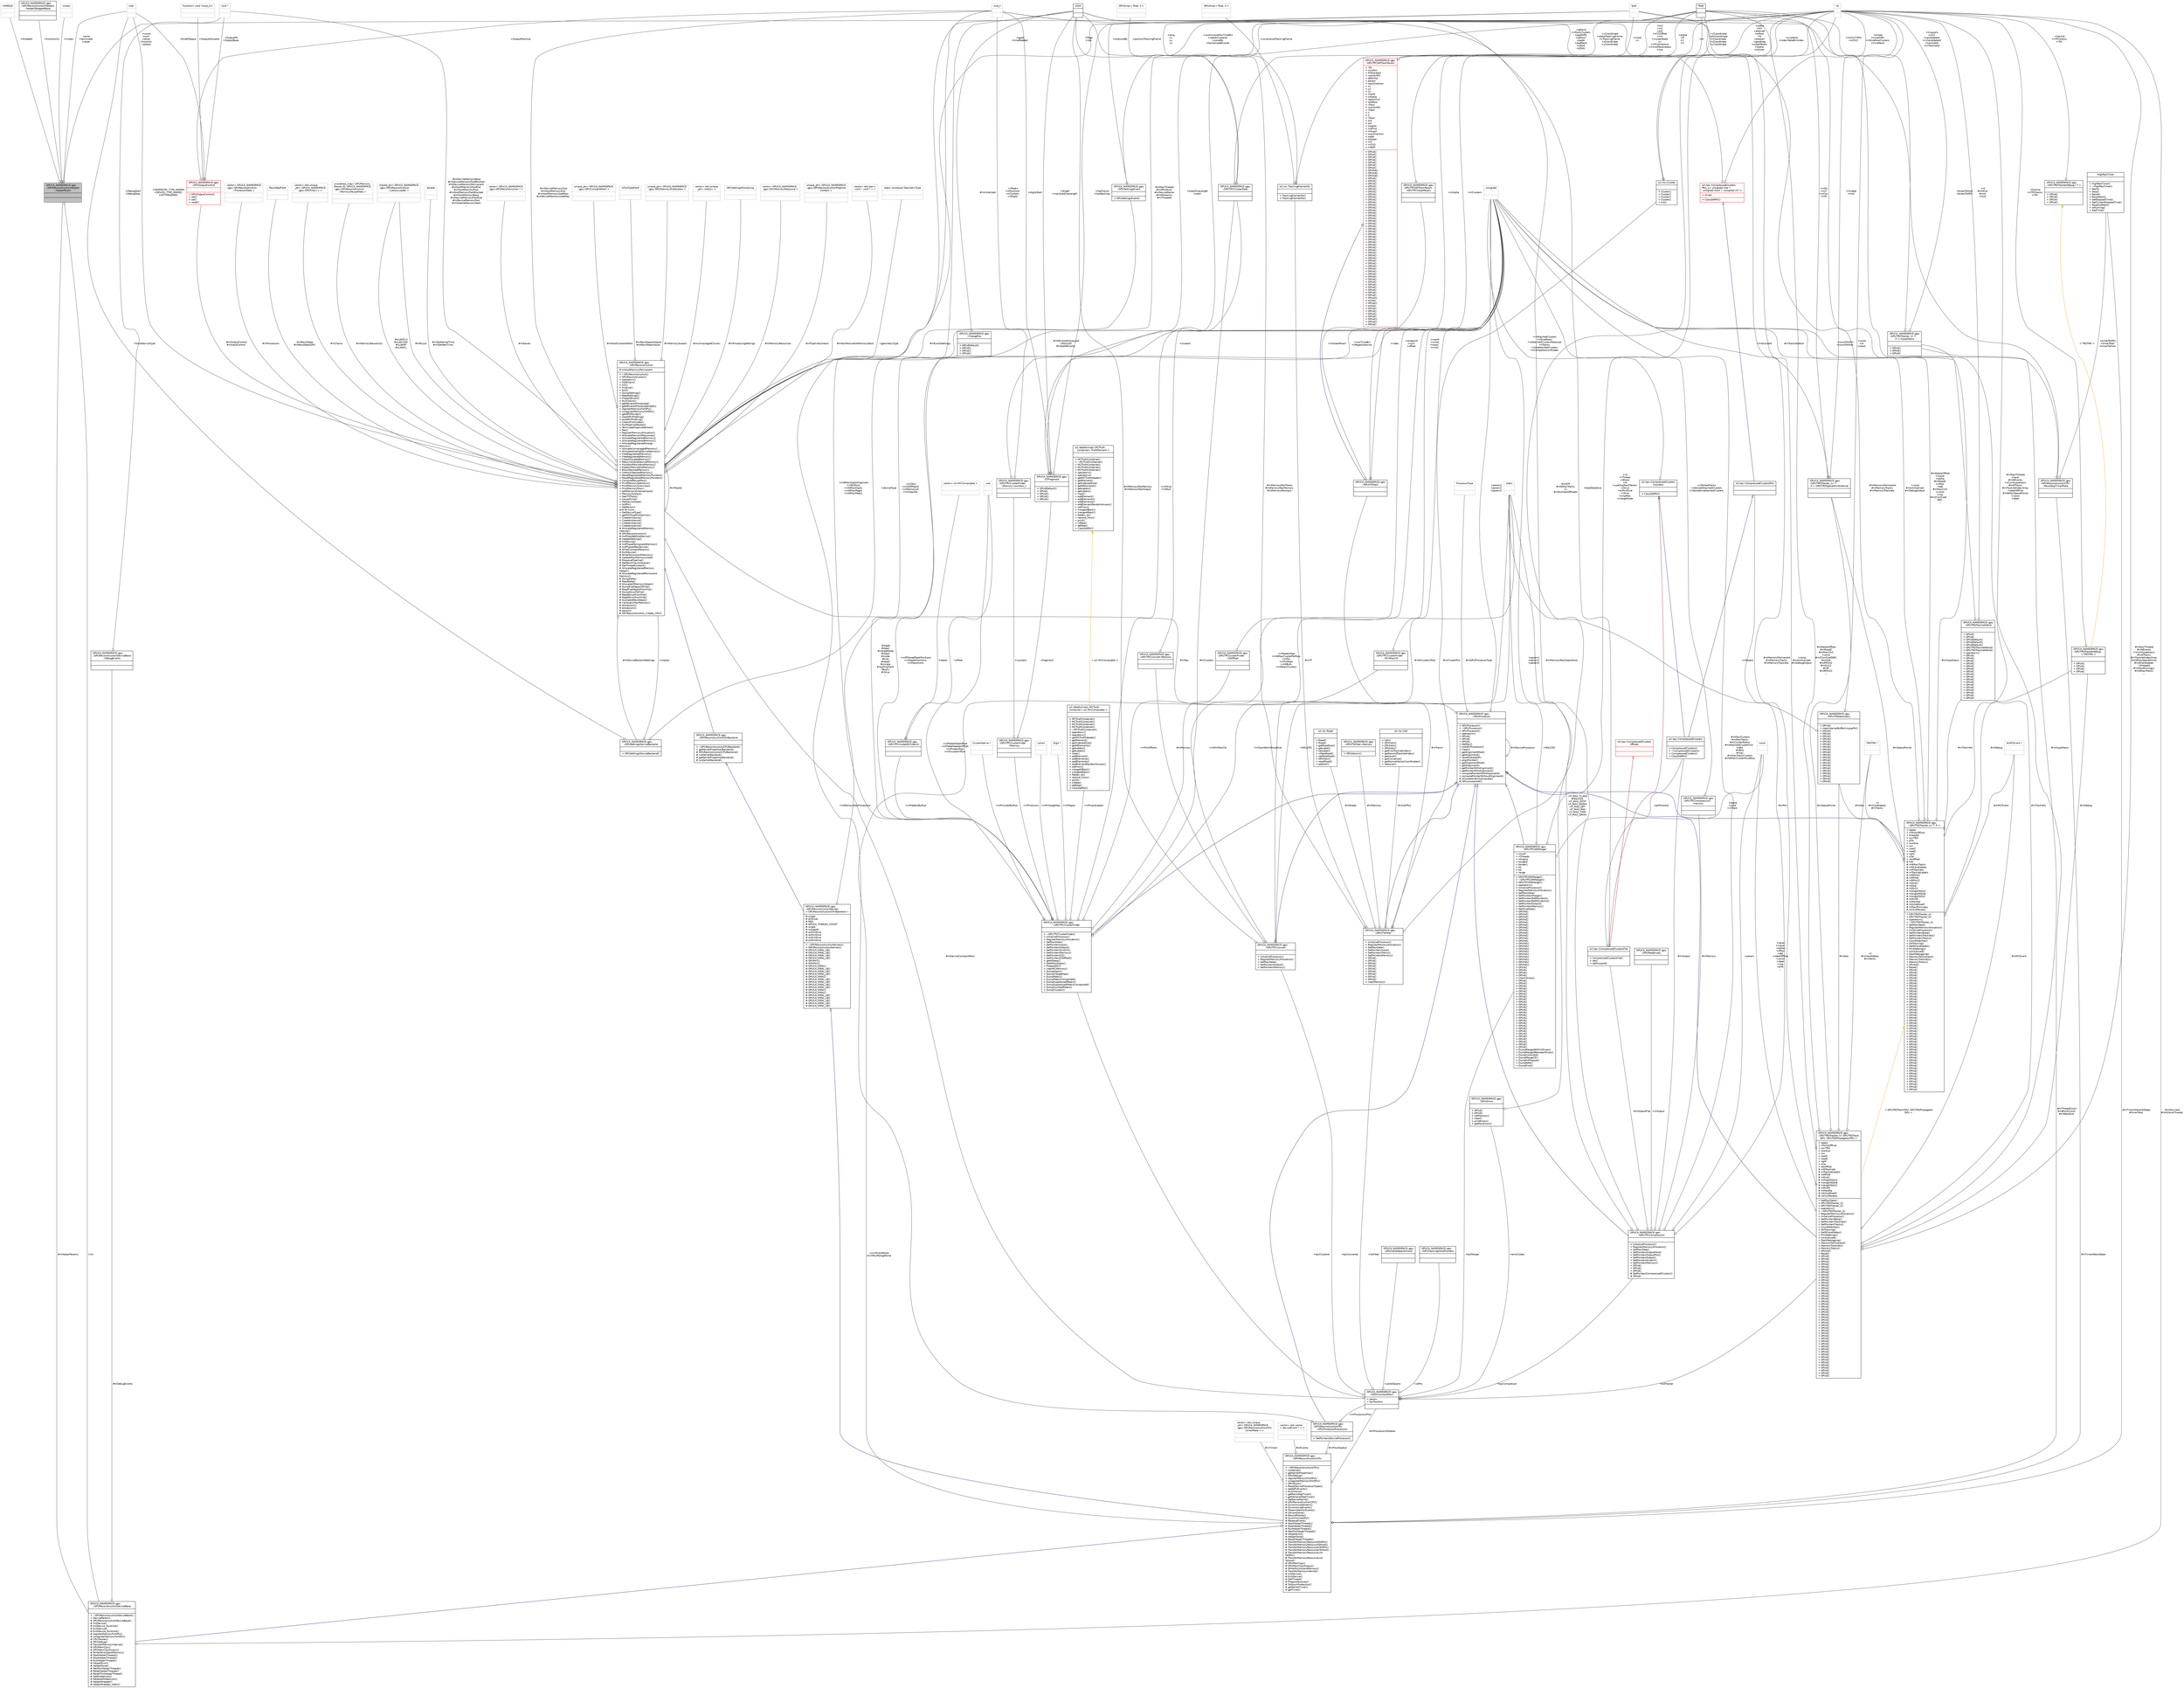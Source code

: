 digraph "GPUCA_NAMESPACE::gpu::GPUReconstructionHelpers::helperParam"
{
 // INTERACTIVE_SVG=YES
  bgcolor="transparent";
  edge [fontname="Helvetica",fontsize="10",labelfontname="Helvetica",labelfontsize="10"];
  node [fontname="Helvetica",fontsize="10",shape=record];
  Node1 [label="{GPUCA_NAMESPACE::gpu\l::GPUReconstructionHelpers\l::helperParam\n||}",height=0.2,width=0.4,color="black", fillcolor="grey75", style="filled", fontcolor="black"];
  Node2 -> Node1 [color="grey25",fontsize="10",style="solid",label=" +cls" ,arrowhead="odiamond",fontname="Helvetica"];
  Node2 [label="{GPUCA_NAMESPACE::gpu\l::GPUReconstructionDeviceBase\n||+ ~GPUReconstructionDeviceBase()\l+ DeviceParam()\l# GPUReconstructionDeviceBase()\l# InitDevice()\l# InitDevice_Runtime()\l# ExitDevice()\l# ExitDevice_Runtime()\l# registerMemoryForGPU()\l# unregisterMemoryForGPU()\l# CPUTracker()\l# GPUDebug()\l# TransferMemoryInternal()\l# GPUMemCpy()\l# GPUMemCpyAlways()\l# WriteToConstantMemory()\l# StartHelperThreads()\l# StopHelperThreads()\l# RunHelperThreads()\l# HelperError()\l# HelperDone()\l# WaitForHelperThreads()\l# ResetHelperThreads()\l# ResetThisHelperThread()\l# GetGlobalLock()\l# ReleaseGlobalLock()\l# helperWrapper()\l# helperWrapper_static()\l}",height=0.2,width=0.4,color="black",URL="$d8/dcf/classGPUCA__NAMESPACE_1_1gpu_1_1GPUReconstructionDeviceBase.html"];
  Node3 -> Node2 [dir="back",color="midnightblue",fontsize="10",style="solid",arrowtail="onormal",fontname="Helvetica"];
  Node3 [label="{GPUCA_NAMESPACE::gpu\l::GPUReconstructionCPU\n||+ ~GPUReconstructionCPU()\l+ runKernel()\l+ getKernelProperties()\l+ GPUDebug()\l+ registerMemoryForGPU()\l+ unregisterMemoryForGPU()\l+ GPUStuck()\l+ ResetDeviceProcessorTypes()\l+ AddGPUEvents()\l+ RunChains()\l+ getRecoStepTimer()\l+ getGeneralStepTimer()\l+ GetKernelName()\l# GPUReconstructionCPU()\l# SynchronizeStream()\l# SynchronizeEvents()\l# StreamWaitForEvents()\l# IsEventDone()\l# RecordMarker()\l# SynchronizeGPU()\l# ReleaseEvent()\l# StartHelperThreads()\l# StopHelperThreads()\l# RunHelperThreads()\l# WaitForHelperThreads()\l# HelperError()\l# HelperDone()\l# ResetHelperThreads()\l# TransferMemoryResourceToGPU()\l# TransferMemoryResourceToHost()\l# TransferMemoryResourcesToGPU()\l# TransferMemoryResourcesToHost()\l# TransferMemoryResourceLink\lToGPU()\l# TransferMemoryResourceLink\lToHost()\l# GPUMemCpy()\l# GPUMemCpyAlways()\l# WriteToConstantMemory()\l# TransferMemoryInternal()\l# InitDevice()\l# ExitDevice()\l# GetThread()\l# PrepareTextures()\l# DoStuckProtection()\l# getKernelTimer()\l# getTimer()\l}",height=0.2,width=0.4,color="black",URL="$db/d88/classGPUCA__NAMESPACE_1_1gpu_1_1GPUReconstructionCPU.html"];
  Node4 -> Node3 [dir="back",color="midnightblue",fontsize="10",style="solid",arrowtail="onormal",fontname="Helvetica"];
  Node4 [label="{GPUCA_NAMESPACE::gpu\l::GPUReconstructionKernels\l\< GPUReconstructionCPUBackend \>\n|# single\l# allSlices\l# REG\l# GPUCA_THREAD_COUNT\l# single\l# mergeAll\l# withinSlice\l# withinSlice\l# withinSlice\l# withinSlice\l|+ ~GPUReconstructionKernels()\l+ GPUReconstructionKernels()\l# GPUCA_KRNL_LB()\l# GPUCA_KRNL_LB()\l# GPUCA_KRNL_LB()\l# GPUCA_KRNL_LB()\l# GPUPtr1()\l# GPUPtr2()\l# GPUCA_KRNL()\l# GPUCA_KRNL_LB()\l# GPUCA_KRNL_LB()\l# GPUCA_KRNL_LB()\l# GPUCA_KRNL()\l# GPUCA_KRNL_LB()\l# GPUCA_KRNL_LB()\l# GPUCA_KRNL_LB()\l# GPUCA_KRNL_LB()\l# GPUCA_KRNL()\l# GPUCA_KRNL()\l# GPUCA_KRNL_LB()\l# GPUCA_KRNL_LB()\l# GPUCA_KRNL_LB()\l# GPUCA_KRNL_LB()\l# GPUCA_KRNL_LB()\l}",height=0.2,width=0.4,color="black",URL="$d2/dc7/classGPUCA__NAMESPACE_1_1gpu_1_1GPUReconstructionKernels_3_01GPUReconstructionCPUBackend_01_4.html"];
  Node5 -> Node4 [dir="back",color="midnightblue",fontsize="10",style="solid",arrowtail="onormal",fontname="Helvetica"];
  Node5 [label="{GPUCA_NAMESPACE::gpu\l::GPUReconstructionCPUBackend\n||+ ~GPUReconstructionCPUBackend()\l+ getKernelPropertiesBackend()\l# GPUReconstructionCPUBackend()\l# runKernelBackend()\l# getKernelPropertiesBackend()\l# runKernelBackend()\l}",height=0.2,width=0.4,color="black",URL="$d2/d24/classGPUCA__NAMESPACE_1_1gpu_1_1GPUReconstructionCPUBackend.html"];
  Node6 -> Node5 [dir="back",color="midnightblue",fontsize="10",style="solid",arrowtail="onormal",fontname="Helvetica"];
  Node6 [label="{GPUCA_NAMESPACE::gpu\l::GPUReconstruction\n|# mHostMemoryPermanent\l|+ ~GPUReconstruction()\l+ GPUReconstruction()\l+ operator=()\l+ AddChain()\l+ Init()\l+ Finalize()\l+ Exit()\l+ DumpSettings()\l+ ReadSettings()\l+ PrepareEvent()\l+ RunChains()\l+ getNEventsProcessed()\l+ getNEventsProcessedInStat()\l+ registerMemoryForGPU()\l+ unregisterMemoryForGPU()\l+ getGPUPointer()\l+ startGPUProfiling()\l+ endGPUProfiling()\l+ CheckErrorCodes()\l+ RunPipelineWorker()\l+ TerminatePipelineWorker()\l+ Res()\l+ RegisterMemoryAllocation()\l+ AllocateMemoryResources()\l+ AllocateRegisteredMemory()\l+ AllocateRegisteredMemory()\l+ AllocateRegisteredForeign\lMemory()\l+ AllocateUnmanagedMemory()\l+ AllocateVolatileDeviceMemory()\l+ FreeRegisteredMemory()\l+ FreeRegisteredMemory()\l+ ClearAllocatedMemory()\l+ ReturnVolatileDeviceMemory()\l+ PushNonPersistentMemory()\l+ PopNonPersistentMemory()\l+ BlockStackedMemory()\l+ UnblockStackedMemory()\l+ ResetRegisteredMemoryPointers()\l+ ResetRegisteredMemoryPointers()\l+ ComputeReuseMax()\l+ PrintMemoryStatistics()\l+ PrintMemoryOverview()\l+ PrintMemoryMax()\l+ SetMemoryExternalInput()\l+ MemoryScalers()\l+ GetITSTraits()\l+ slavesExist()\l+ GetDeviceType()\l+ IsGPU()\l+ GetParam()\land 30 more...\l+ GetDeviceType()\l+ getNIOTypeMultiplicity()\l+ CreateInstance()\l+ CreateInstance()\l+ CreateInstance()\l+ CreateInstance()\l# AllocateRegisteredMemory\lInternal()\l# GPUReconstruction()\l# InitPhaseBeforeDevice()\l# UpdateSettings()\l# InitDevice()\l# InitPhasePermanentMemory()\l# InitPhaseAfterDevice()\l# WriteConstantParams()\l# ExitDevice()\l# WriteToConstantMemory()\l# UpdateMaxMemoryUsed()\l# EnqueuePipeline()\l# GetNextChainInQueue()\l# GetThreadContext()\l# AllocateRegisteredMemory\lHelper()\l# AllocateRegisteredPermanent\lMemory()\l# DumpData()\l# ReadData()\l# AllocateIOMemoryHelper()\l# DumpFlatObjectToFile()\l# ReadFlatObjectFromFile()\l# DumpStructToFile()\l# ReadStructFromFile()\l# ReadStructFromFile()\l# AvailableRecoSteps()\l# CanQueryMaxMemory()\l# processors()\l# processors()\l# param()\l# GPUReconstruction_Create_CPU()\l}",height=0.2,width=0.4,color="black",URL="$d6/df4/classGPUCA__NAMESPACE_1_1gpu_1_1GPUReconstruction.html"];
  Node7 -> Node6 [color="grey25",fontsize="10",style="solid",label=" #mUnmanagedChunks" ,arrowhead="odiamond",fontname="Helvetica"];
  Node7 [label="{vector\< std::unique\l_ptr\< char[]\> \>\n||}",height=0.2,width=0.4,color="grey75"];
  Node6 -> Node6 [color="grey25",fontsize="10",style="solid",label=" #mMaster" ,arrowhead="odiamond",fontname="Helvetica"];
  Node8 -> Node6 [color="grey25",fontsize="10",style="solid",label=" #mMemoryResources" ,arrowhead="odiamond",fontname="Helvetica"];
  Node8 [label="{vector\< GPUCA_NAMESPACE\l::gpu::GPUMemoryResource \>\n||}",height=0.2,width=0.4,color="grey75"];
  Node9 -> Node6 [color="grey25",fontsize="10",style="solid",label=" #sLibOCL2\n#sLibCUDA\n#sLibHIP\n#sLibOCL" ,arrowhead="odiamond",fontname="Helvetica"];
  Node9 [label="{shared_ptr\< GPUCA_NAMESPACE\l::gpu::GPUReconstruction\l::LibraryLoader \>\n||}",height=0.2,width=0.4,color="grey75"];
  Node10 -> Node6 [color="grey25",fontsize="10",style="solid",label=" #mStatKernelTime\n#mStatWallTime" ,arrowhead="odiamond",fontname="Helvetica"];
  Node10 [label="{double\n||}",height=0.2,width=0.4,color="grey75"];
  Node11 -> Node6 [color="grey25",fontsize="10",style="solid",label=" #mSlaves" ,arrowhead="odiamond",fontname="Helvetica"];
  Node11 [label="{vector\< GPUCA_NAMESPACE\l::gpu::GPUReconstruction * \>\n||}",height=0.2,width=0.4,color="grey75"];
  Node12 -> Node6 [color="grey25",fontsize="10",style="solid",label=" #mHostConstantMem" ,arrowhead="odiamond",fontname="Helvetica"];
  Node12 [label="{unique_ptr\< GPUCA_NAMESPACE\l::gpu::GPUConstantMem \>\n||}",height=0.2,width=0.4,color="grey75"];
  Node13 -> Node6 [color="grey25",fontsize="10",style="solid",label=" #mRecoStepsOutputs\n#mRecoStepsInputs" ,arrowhead="odiamond",fontname="Helvetica"];
  Node13 [label="{InOutTypeField\n||}",height=0.2,width=0.4,color="grey75"];
  Node14 -> Node6 [color="grey25",fontsize="10",style="solid",label=" #mMemoryScalers" ,arrowhead="odiamond",fontname="Helvetica"];
  Node14 [label="{unique_ptr\< GPUCA_NAMESPACE\l::gpu::GPUMemorySizeScalers \>\n||}",height=0.2,width=0.4,color="grey75"];
  Node15 -> Node6 [color="grey25",fontsize="10",style="solid",label=" #mOutputControl\n#mInputControl" ,arrowhead="odiamond",fontname="Helvetica"];
  Node15 [label="{GPUCA_NAMESPACE::gpu\l::GPUOutputControl\n||+ GPUOutputControl()\l+ set()\l+ set()\l+ reset()\l}",height=0.2,width=0.4,color="red",URL="$d4/d7c/structGPUCA__NAMESPACE_1_1gpu_1_1GPUOutputControl.html"];
  Node16 -> Node15 [color="grey25",fontsize="10",style="solid",label=" +OutputAllocator" ,arrowhead="odiamond",fontname="Helvetica"];
  Node16 [label="{function\< void *(size_t)\>\n||}",height=0.2,width=0.4,color="grey75"];
  Node17 -> Node15 [color="grey25",fontsize="10",style="solid",label=" +EndOfSpace" ,arrowhead="odiamond",fontname="Helvetica"];
  Node17 [label="{char\n||}",height=0.2,width=0.4,color="grey75"];
  Node18 -> Node15 [color="grey25",fontsize="10",style="solid",label=" +OutputMaxSize" ,arrowhead="odiamond",fontname="Helvetica"];
  Node18 [label="{size_t\n||}",height=0.2,width=0.4,color="grey75"];
  Node20 -> Node15 [color="grey25",fontsize="10",style="solid",label=" +OutputPtr\n+OutputBase" ,arrowhead="odiamond",fontname="Helvetica"];
  Node20 [label="{void *\n||}",height=0.2,width=0.4,color="grey75"];
  Node17 -> Node6 [color="grey25",fontsize="10",style="solid",label=" +GEOMETRY_TYPE_NAMES\n+DEVICE_TYPE_NAMES\n+IOTYPENAMES" ,arrowhead="odiamond",fontname="Helvetica"];
  Node9 -> Node6 [color="grey25",fontsize="10",style="solid",label=" #mMyLib" ,arrowhead="odiamond",fontname="Helvetica"];
  Node21 -> Node6 [color="grey25",fontsize="10",style="solid",label=" #mEventSettings" ,arrowhead="odiamond",fontname="Helvetica"];
  Node21 [label="{GPUCA_NAMESPACE::gpu\l::GPUSettingsEvent\n||+ GPUSettingsEvent()\l}",height=0.2,width=0.4,color="black",URL="$d0/d50/structGPUCA__NAMESPACE_1_1gpu_1_1GPUSettingsEvent.html"];
  Node22 -> Node21 [color="grey25",fontsize="10",style="solid",label=" +solenoidBz" ,arrowhead="odiamond",fontname="Helvetica"];
  Node22 [label="{float\n||}",height=0.2,width=0.4,color="black",URL="$d4/dc3/classfloat.html"];
  Node23 -> Node21 [color="grey25",fontsize="10",style="solid",label=" +continuousMaxTimeBin\n+needsClusterer\n+constBz\n+homemadeEvents" ,arrowhead="odiamond",fontname="Helvetica"];
  Node23 [label="{int\n||}",height=0.2,width=0.4,color="grey75"];
  Node18 -> Node6 [color="grey25",fontsize="10",style="solid",label=" #mDeviceMemorySize\n#mHostMemorySize\n#mHostMemoryUsedMax\n#mDeviceMemoryUsedMax" ,arrowhead="odiamond",fontname="Helvetica"];
  Node24 -> Node6 [color="grey25",fontsize="10",style="solid",label=" #mProcessingSettings" ,arrowhead="odiamond",fontname="Helvetica"];
  Node24 [label="{GPUSettingsProcessing\n||}",height=0.2,width=0.4,color="grey75"];
  Node25 -> Node6 [color="grey25",fontsize="10",style="solid",label=" #mDeviceConstantMem" ,arrowhead="odiamond",fontname="Helvetica"];
  Node25 [label="{GPUCA_NAMESPACE::gpu\l::GPUConstantMem\n|+ param\l+ tpcTrackers\l|}",height=0.2,width=0.4,color="black",URL="$dc/d57/structGPUCA__NAMESPACE_1_1gpu_1_1GPUConstantMem.html"];
  Node26 -> Node25 [color="grey25",fontsize="10",style="solid",label=" +tpcClusterer" ,arrowhead="odiamond",fontname="Helvetica"];
  Node26 [label="{GPUCA_NAMESPACE::gpu\l::GPUTPCClusterFinder\n||+ ~GPUTPCClusterFinder()\l+ InitializeProcessor()\l+ RegisterMemoryAllocation()\l+ SetMaxData()\l+ SetPointersInput()\l+ SetPointersOutput()\l+ SetPointersScratch()\l+ SetPointersMemory()\l+ SetPointersZS()\l+ SetPointersZSOffset()\l+ getNSteps()\l+ SetNMaxDigits()\l+ PrepareMC()\l+ clearMCMemory()\l+ DumpDigits()\l+ DumpChargeMap()\l+ DumpPeaks()\l+ DumpPeaksCompacted()\l+ DumpSuppressedPeaks()\l+ DumpSuppressedPeaksCompacted()\l+ DumpCountedPeaks()\l+ DumpClusters()\l}",height=0.2,width=0.4,color="black",URL="$da/dac/classGPUCA__NAMESPACE_1_1gpu_1_1GPUTPCClusterFinder.html"];
  Node27 -> Node26 [dir="back",color="midnightblue",fontsize="10",style="solid",arrowtail="onormal",fontname="Helvetica"];
  Node27 [label="{GPUCA_NAMESPACE::gpu\l::GPUProcessor\n||+ GPUProcessor()\l+ ~GPUProcessor()\l+ GPUProcessor()\l+ operator=()\l+ GPUd()\l+ GPUd()\l+ GPUd()\l+ GetRec()\l+ InitGPUProcessor()\l+ Clear()\l+ getAlignmentMod()\l+ getAlignment()\l+ nextMultipleOf()\l+ alignPointer()\l+ getAlignmentMod()\l+ getAlignment()\l+ getPointerWithAlignment()\l+ getPointerWithAlignment()\l+ computePointerWithAlignment()\l+ computePointerWithoutAlignment()\l# AllocateAndInitializeLate()\l# GPUconstantref()\l}",height=0.2,width=0.4,color="black",URL="$d0/dd7/classGPUCA__NAMESPACE_1_1gpu_1_1GPUProcessor.html"];
  Node6 -> Node27 [color="grey25",fontsize="10",style="solid",label=" #mRec" ,arrowhead="odiamond",fontname="Helvetica"];
  Node27 -> Node27 [color="grey25",fontsize="10",style="solid",label=" #mDeviceProcessor" ,arrowhead="odiamond",fontname="Helvetica"];
  Node28 -> Node27 [color="grey25",fontsize="10",style="solid",label=" #mGPUProcessorType" ,arrowhead="odiamond",fontname="Helvetica"];
  Node28 [label="{ProcessorType\n||}",height=0.2,width=0.4,color="grey75"];
  Node29 -> Node27 [color="grey25",fontsize="10",style="solid",label=" +param1\n+param2\n+param3" ,arrowhead="odiamond",fontname="Helvetica"];
  Node29 [label="{unsigned\n||}",height=0.2,width=0.4,color="grey75"];
  Node30 -> Node26 [color="grey25",fontsize="10",style="solid",label=" +mMinMaxCN" ,arrowhead="odiamond",fontname="Helvetica"];
  Node30 [label="{GPUCA_NAMESPACE::gpu\l::GPUTPCClusterFinder\l::MinMaxCN\n||}",height=0.2,width=0.4,color="black",URL="$dc/dc6/structGPUCA__NAMESPACE_1_1gpu_1_1GPUTPCClusterFinder_1_1MinMaxCN.html"];
  Node29 -> Node30 [color="grey25",fontsize="10",style="solid",label=" +maxN\n+minN\n+maxC\n+minC" ,arrowhead="odiamond",fontname="Helvetica"];
  Node31 -> Node26 [color="grey25",fontsize="10",style="solid",label=" +mPmemory" ,arrowhead="odiamond",fontname="Helvetica"];
  Node31 [label="{GPUCA_NAMESPACE::gpu\l::GPUTPCClusterFinder\l::Memory\n||}",height=0.2,width=0.4,color="black",URL="$d6/d9c/structGPUCA__NAMESPACE_1_1gpu_1_1GPUTPCClusterFinder_1_1Memory.html"];
  Node32 -> Node31 [color="grey25",fontsize="10",style="solid",label=" +counters" ,arrowhead="odiamond",fontname="Helvetica"];
  Node32 [label="{GPUCA_NAMESPACE::gpu\l::GPUTPCClusterFinder\l::Memory::counters_t\n||}",height=0.2,width=0.4,color="black",URL="$d6/d42/structGPUCA__NAMESPACE_1_1gpu_1_1GPUTPCClusterFinder_1_1Memory_1_1counters__t.html"];
  Node18 -> Node32 [color="grey25",fontsize="10",style="solid",label=" +nPeaks\n+nPositions\n+nClusters\n+nDigits" ,arrowhead="odiamond",fontname="Helvetica"];
  Node29 -> Node32 [color="grey25",fontsize="10",style="solid",label=" +maxTimeBin\n+nPagesSubslice" ,arrowhead="odiamond",fontname="Helvetica"];
  Node33 -> Node31 [color="grey25",fontsize="10",style="solid",label=" +fragment" ,arrowhead="odiamond",fontname="Helvetica"];
  Node33 [label="{GPUCA_NAMESPACE::gpu\l::CfFragment\n||+ GPUdDefault()\l+ GPUd()\l+ GPUdi()\l+ GPUdi()\l+ GPUdi()\l}",height=0.2,width=0.4,color="black",URL="$db/d3d/structGPUCA__NAMESPACE_1_1gpu_1_1CfFragment.html"];
  Node34 -> Node33 [color="grey25",fontsize="10",style="solid",label=" +length\n+maxSubSliceLength" ,arrowhead="odiamond",fontname="Helvetica"];
  Node34 [label="{short\n||}",height=0.2,width=0.4,color="black",URL="$dc/d10/classshort.html"];
  Node18 -> Node33 [color="grey25",fontsize="10",style="solid",label=" +digitsStart" ,arrowhead="odiamond",fontname="Helvetica"];
  Node23 -> Node33 [color="grey25",fontsize="10",style="solid",label=" +totalSliceLength\n+start" ,arrowhead="odiamond",fontname="Helvetica"];
  Node35 -> Node33 [color="grey25",fontsize="10",style="solid",label=" +hasFuture\n+hasBacklog" ,arrowhead="odiamond",fontname="Helvetica"];
  Node35 [label="{bool\n||}",height=0.2,width=0.4,color="grey75"];
  Node29 -> Node33 [color="grey25",fontsize="10",style="solid",label=" +index" ,arrowhead="odiamond",fontname="Helvetica"];
  Node36 -> Node26 [color="grey25",fontsize="10",style="solid",label=" +mPfilteredPeakPositions\n+mPpeakPositions\n+mPpositions" ,arrowhead="odiamond",fontname="Helvetica"];
  Node36 [label="{GPUCA_NAMESPACE::gpu\l::ChargePos\n||+ GPUdDefault()\l+ GPUdi()\l+ GPUdi()\l+ GPUdi()\l}",height=0.2,width=0.4,color="black",URL="$dd/d68/structGPUCA__NAMESPACE_1_1gpu_1_1ChargePos.html"];
  Node34 -> Node36 [color="grey25",fontsize="10",style="solid",label=" +gpad\n+timePadded" ,arrowhead="odiamond",fontname="Helvetica"];
  Node34 -> Node26 [color="grey25",fontsize="10",style="solid",label=" +mZSId\n+mZSOffsetId\n+mMemoryId\n+mOutputId" ,arrowhead="odiamond",fontname="Helvetica"];
  Node37 -> Node26 [color="grey25",fontsize="10",style="solid",label=" +mPinputLabels" ,arrowhead="odiamond",fontname="Helvetica"];
  Node37 [label="{o2::dataformats::MCTruth\lContainer\< o2::MCCompLabel \>\n||+ MCTruthContainer()\l+ MCTruthContainer()\l+ MCTruthContainer()\l+ MCTruthContainer()\l+ ~MCTruthContainer()\l+ operator=()\l+ operator=()\l+ getMCTruthHeader()\l+ getElement()\l+ getIndexedSize()\l+ getNElements()\l+ getLabels()\l+ getLabels()\l+ clear()\l+ addElement()\l+ addElements()\l+ addElements()\l+ addElementRandomAccess()\l+ setFrom()\l+ mergeAtBack()\l+ mergeAtBack()\l+ flatten_to()\l+ restore_from()\l+ print()\l+ inflate()\l+ deflate()\l+ ClassDefNV()\l}",height=0.2,width=0.4,color="black",URL="$dc/daa/classo2_1_1dataformats_1_1MCTruthContainer.html"];
  Node38 -> Node37 [dir="back",color="orange",fontsize="10",style="solid",label=" \< o2::MCCompLabel \>" ,fontname="Helvetica"];
  Node38 [label="{o2::dataformats::MCTruth\lContainer\< TruthElement \>\n||+ MCTruthContainer()\l+ ~MCTruthContainer()\l+ MCTruthContainer()\l+ MCTruthContainer()\l+ MCTruthContainer()\l+ operator=()\l+ operator=()\l+ getMCTruthHeader()\l+ getElement()\l+ getIndexedSize()\l+ getNElements()\l+ getLabels()\l+ getLabels()\l+ clear()\l+ addElement()\l+ addElements()\l+ addElements()\l+ addElementRandomAccess()\l+ setFrom()\l+ mergeAtBack()\l+ mergeAtBack()\l+ flatten_to()\l+ restore_from()\l+ print()\l+ inflate()\l+ deflate()\l+ ClassDefNV()\l}",height=0.2,width=0.4,color="black",URL="$dc/daa/classo2_1_1dataformats_1_1MCTruthContainer.html",tooltip="A container to hold and manage MC truth information/labels. "];
  Node18 -> Node26 [color="grey25",fontsize="10",style="solid",label=" +mNMaxDigitsFragment\n+mBufSize\n+mNMaxDigits\n+mNMaxPages\n+mNMaxPeaks" ,arrowhead="odiamond",fontname="Helvetica"];
  Node39 -> Node26 [color="grey25",fontsize="10",style="solid",label=" +mPchargeMap" ,arrowhead="odiamond",fontname="Helvetica"];
  Node39 [label="{ushort\n||}",height=0.2,width=0.4,color="grey75"];
  Node40 -> Node26 [color="grey25",fontsize="10",style="solid",label=" +mPdigits" ,arrowhead="odiamond",fontname="Helvetica"];
  Node40 [label="{Digit *\n||}",height=0.2,width=0.4,color="grey75"];
  Node23 -> Node26 [color="grey25",fontsize="10",style="solid",label=" +mISlice\n+mPbuf" ,arrowhead="odiamond",fontname="Helvetica"];
  Node41 -> Node26 [color="grey25",fontsize="10",style="solid",label=" +mPzsOffsets" ,arrowhead="odiamond",fontname="Helvetica"];
  Node41 [label="{GPUCA_NAMESPACE::gpu\l::GPUTPCClusterFinder\l::ZSOffset\n||}",height=0.2,width=0.4,color="black",URL="$da/d0d/structGPUCA__NAMESPACE_1_1gpu_1_1GPUTPCClusterFinder_1_1ZSOffset.html"];
  Node29 -> Node41 [color="grey25",fontsize="10",style="solid",label=" +endpoint\n+num\n+offset" ,arrowhead="odiamond",fontname="Helvetica"];
  Node42 -> Node26 [color="grey25",fontsize="10",style="solid",label=" +mPlabelDataOffset\n+mPlabelHeaderOffset\n+mPindexMap\n+mPclusterInRow" ,arrowhead="odiamond",fontname="Helvetica"];
  Node42 [label="{uint\n||}",height=0.2,width=0.4,color="grey75"];
  Node43 -> Node26 [color="grey25",fontsize="10",style="solid",label=" +mScanWorkGroupSize" ,arrowhead="odiamond",fontname="Helvetica"];
  Node43 [label="{static\n||}",height=0.2,width=0.4,color="grey75"];
  Node44 -> Node26 [color="grey25",fontsize="10",style="solid",label=" +mPclusterByRow" ,arrowhead="odiamond",fontname="Helvetica"];
  Node44 [label="{ClusterNative *\n||}",height=0.2,width=0.4,color="grey75"];
  Node29 -> Node26 [color="grey25",fontsize="10",style="solid",label=" +mPpeakMap\n+mNMaxClusterPerRow\n+mPzs\n+mPisPeak\n+mNBufs\n+mNMaxClusters" ,arrowhead="odiamond",fontname="Helvetica"];
  Node45 -> Node26 [color="grey25",fontsize="10",style="solid",label=" +mPlabelsByRow" ,arrowhead="odiamond",fontname="Helvetica"];
  Node45 [label="{GPUCA_NAMESPACE::gpu\l::GPUTPCClusterMCInterim\n||}",height=0.2,width=0.4,color="black",URL="$d4/d0e/structGPUCA__NAMESPACE_1_1gpu_1_1GPUTPCClusterMCInterim.html"];
  Node46 -> Node45 [color="grey25",fontsize="10",style="solid",label=" +labels" ,arrowhead="odiamond",fontname="Helvetica"];
  Node46 [label="{vector\< o2::MCCompLabel \>\n||}",height=0.2,width=0.4,color="grey75"];
  Node42 -> Node45 [color="grey25",fontsize="10",style="solid",label=" +offset" ,arrowhead="odiamond",fontname="Helvetica"];
  Node47 -> Node25 [color="grey25",fontsize="10",style="solid",label=" +itsFitter" ,arrowhead="odiamond",fontname="Helvetica"];
  Node47 [label="{GPUCA_NAMESPACE::gpu\l::GPUITSFitter\n||+ InitializeProcessor()\l+ RegisterMemoryAllocation()\l+ SetMaxData()\l+ SetPointersInput()\l+ SetPointersTracks()\l+ SetPointersMemory()\l+ GPUd()\l+ GPUd()\l+ GPUd()\l+ GPUd()\l+ GPUd()\l+ GPUd()\l+ GPUd()\l+ GPUd()\l+ GPUd()\l+ clearMemory()\l}",height=0.2,width=0.4,color="black",URL="$d8/df8/classGPUCA__NAMESPACE_1_1gpu_1_1GPUITSFitter.html"];
  Node27 -> Node47 [dir="back",color="midnightblue",fontsize="10",style="solid",arrowtail="onormal",fontname="Helvetica"];
  Node48 -> Node47 [color="grey25",fontsize="10",style="solid",label=" #mClusterPtrs" ,arrowhead="odiamond",fontname="Helvetica"];
  Node48 [label="{o2::its::Cluster\n||+ Cluster()\l+ Cluster()\l+ Cluster()\l+ Cluster()\l+ Init()\l}",height=0.2,width=0.4,color="black",URL="$d6/de3/structo2_1_1its_1_1Cluster.html"];
  Node22 -> Node48 [color="grey25",fontsize="10",style="solid",label=" +xCoordinate\n+phiCoordinate\n+rCoordinate\n+zCoordinate\n+yCoordinate" ,arrowhead="odiamond",fontname="Helvetica"];
  Node23 -> Node48 [color="grey25",fontsize="10",style="solid",label=" +clusterId\n+indexTableBinIndex" ,arrowhead="odiamond",fontname="Helvetica"];
  Node49 -> Node47 [color="grey25",fontsize="10",style="solid",label=" #mRoads" ,arrowhead="odiamond",fontname="Helvetica"];
  Node49 [label="{o2::its::Road\n||+ Road()\l+ Road()\l+ getRoadSize()\l+ getLabel()\l+ setLabel()\l+ isFakeRoad()\l+ setFakeRoad()\l+ GPUhdni()\l+ resetRoad()\l+ addCell()\l}",height=0.2,width=0.4,color="black",URL="$d2/d7f/classo2_1_1its_1_1Road.html"];
  Node50 -> Node47 [color="grey25",fontsize="10",style="solid",label=" #mMemory" ,arrowhead="odiamond",fontname="Helvetica"];
  Node50 [label="{GPUCA_NAMESPACE::gpu\l::GPUITSFitter::Memory\n||+ GPUAtomic()\l}",height=0.2,width=0.4,color="black",URL="$dc/ddc/structGPUCA__NAMESPACE_1_1gpu_1_1GPUITSFitter_1_1Memory.html"];
  Node51 -> Node47 [color="grey25",fontsize="10",style="solid",label=" #mTF" ,arrowhead="odiamond",fontname="Helvetica"];
  Node51 [label="{o2::its::TrackingFrameInfo\n||+ TrackingFrameInfo()\l+ TrackingFrameInfo()\l}",height=0.2,width=0.4,color="black",URL="$d2/d5f/structo2_1_1its_1_1TrackingFrameInfo.html"];
  Node52 -> Node51 [color="grey25",fontsize="10",style="solid",label=" +covarianceTrackingFrame" ,arrowhead="odiamond",fontname="Helvetica"];
  Node52 [label="{GPUArray\< float, 3 \>\n||}",height=0.2,width=0.4,color="grey75"];
  Node53 -> Node51 [color="grey25",fontsize="10",style="solid",label=" +positionTrackingFrame" ,arrowhead="odiamond",fontname="Helvetica"];
  Node53 [label="{GPUArray\< float, 2 \>\n||}",height=0.2,width=0.4,color="grey75"];
  Node22 -> Node51 [color="grey25",fontsize="10",style="solid",label=" +xCoordinate\n+alphaTrackingFrame\n+xTrackingFrame\n+zCoordinate\n+yCoordinate" ,arrowhead="odiamond",fontname="Helvetica"];
  Node34 -> Node47 [color="grey25",fontsize="10",style="solid",label=" #mMemoryResTracks\n#mMemoryResMemory\n#mMemoryResInput" ,arrowhead="odiamond",fontname="Helvetica"];
  Node23 -> Node47 [color="grey25",fontsize="10",style="solid",label=" #mNTF\n#mNMaxTracks\n+v\n#mNumberOfRoads" ,arrowhead="odiamond",fontname="Helvetica"];
  Node54 -> Node47 [color="grey25",fontsize="10",style="solid",label=" #mTracks" ,arrowhead="odiamond",fontname="Helvetica"];
  Node54 [label="{GPUCA_NAMESPACE::gpu\l::GPUITSTrack\n||}",height=0.2,width=0.4,color="black",URL="$dc/d9a/classGPUCA__NAMESPACE_1_1gpu_1_1GPUITSTrack.html"];
  Node55 -> Node54 [dir="back",color="midnightblue",fontsize="10",style="solid",arrowtail="onormal",fontname="Helvetica"];
  Node55 [label="{GPUCA_NAMESPACE::gpu\l::GPUTPCGMTrackParam\n|+ iTrk\l+ clusters\l+ NTolerated\l+ maxSinPhi\l+ dEdxOut\l+ param\l+ wayDirection\l+ xx\l+ yy\l+ zz\l+ maxN\l+ clAlpha\l+ rejectChi2\l+ lastRow\l+ iTrack\l+ maxSinPhi\l+ iTrack\l+ Y\l+ Z\l+ iTrack\l+ toX\l+ toX\l+ loopIdx\l+ ihitFirst\l+ ihitLast\l+ wayDirection\l+ state\l+ tzOuter\l+ mP\l+ mChi2\l+ mNDF\l|+ GPUd()\l+ GPUd()\l+ GPUd()\l+ GPUd()\l+ GPUd()\l+ GPUd()\l+ GPUd()\l+ GPUhd()\l+ GPUhd()\l+ GPUhd()\l+ GPUd()\l+ GPUd()\l+ GPUd()\l+ GPUd()\l+ GPUd()\l+ GPUd()\l+ GPUd()\l+ GPUd()\l+ GPUd()\l+ GPUd()\l+ GPUd()\l+ GPUd()\l+ GPUd()\l+ GPUd()\l+ GPUd()\l+ GPUd()\l+ GPUd()\l+ GPUd()\l+ GPUd()\l+ GPUd()\l+ GPUd()\l+ GPUd()\l+ GPUd()\l+ GPUd()\l+ GPUd()\l+ GPUd()\l+ GPUd()\l+ GPUd()\l+ GPUd()\l+ GPUd()\l+ GPUd()\l+ GPUd()\l+ GPUd()\l+ GPUd()\l+ GPUd()\l+ GPUd()\l+ GPUd()\l+ GPUd()\l+ GPUd()\l+ GPUd()\l+ GPUd()\l+ GPUd()\l+ GPUd()\l+ GPUd()\l+ GPUd()\l+ GPUdi()\l+ while()\l+ GPUdi()\l+ while()\l+ GPUd()\l+ GPUd()\l+ GPUd()\l+ GPUd()\l+ GPUdi()\l+ GPUdi()\l+ GPUd()\l}",height=0.2,width=0.4,color="red",URL="$df/df6/classGPUCA__NAMESPACE_1_1gpu_1_1GPUTPCGMTrackParam.html"];
  Node22 -> Node55 [color="grey25",fontsize="10",style="solid",label=" +toY\n+mC\n+toZ\n+mTZOffset\n+mX\n+clusterState\n+v\n+inFlyDirection\n+mirrorParameters\n+row\n..." ,arrowhead="odiamond",fontname="Helvetica"];
  Node23 -> Node55 [color="grey25",fontsize="10",style="solid",label=" +alpha\n+toY\n+attempt\n+toRow\n+N\n+phase2\n+goodLeg\n+outerParam\n+Alpha\n+tzInner\n..." ,arrowhead="odiamond",fontname="Helvetica"];
  Node35 -> Node55 [color="grey25",fontsize="10",style="solid",label=" +mask\n+v" ,arrowhead="odiamond",fontname="Helvetica"];
  Node22 -> Node54 [color="grey25",fontsize="10",style="solid",label=" +mAlpha" ,arrowhead="odiamond",fontname="Helvetica"];
  Node23 -> Node54 [color="grey25",fontsize="10",style="solid",label=" +mClusters" ,arrowhead="odiamond",fontname="Helvetica"];
  Node58 -> Node54 [color="grey25",fontsize="10",style="solid",label=" +mOuterParam" ,arrowhead="odiamond",fontname="Helvetica"];
  Node58 [label="{GPUCA_NAMESPACE::gpu\l::GPUTPCGMTrackParam\l::GPUTPCOuterParam\n||}",height=0.2,width=0.4,color="black",URL="$d3/d23/structGPUCA__NAMESPACE_1_1gpu_1_1GPUTPCGMTrackParam_1_1GPUTPCOuterParam.html"];
  Node22 -> Node58 [color="grey25",fontsize="10",style="solid",label=" +alpha\n+P\n+C\n+X" ,arrowhead="odiamond",fontname="Helvetica"];
  Node59 -> Node47 [color="grey25",fontsize="10",style="solid",label=" #mCellPtrs" ,arrowhead="odiamond",fontname="Helvetica"];
  Node59 [label="{o2::its::Cell\n||+ Cell()\l+ GPUhdni()\l+ GPUhdni()\l+ GPUhdni()\l+ getFirstTrackletIndex()\l+ getSecondTrackletIndex()\l+ getLevel()\l+ getCurvature()\l+ getNormalVectorCoordinates()\l+ setLevel()\l}",height=0.2,width=0.4,color="black",URL="$dd/d89/classo2_1_1its_1_1Cell.html"];
  Node60 -> Node25 [color="grey25",fontsize="10",style="solid",label=" +ioPtrs" ,arrowhead="odiamond",fontname="Helvetica"];
  Node60 [label="{GPUCA_NAMESPACE::gpu\l::GPUTrackingInOutPointers\n||}",height=0.2,width=0.4,color="black",URL="$d2/d7f/structGPUCA__NAMESPACE_1_1gpu_1_1GPUTrackingInOutPointers.html"];
  Node61 -> Node25 [color="grey25",fontsize="10",style="solid",label=" +tpcConverter" ,arrowhead="odiamond",fontname="Helvetica"];
  Node61 [label="{GPUCA_NAMESPACE::gpu\l::GPUTPCConvert\n||+ InitializeProcessor()\l+ RegisterMemoryAllocation()\l+ SetMaxData()\l+ SetPointersOutput()\l+ SetPointersMemory()\l}",height=0.2,width=0.4,color="black",URL="$d3/d6f/classGPUCA__NAMESPACE_1_1gpu_1_1GPUTPCConvert.html"];
  Node27 -> Node61 [dir="back",color="midnightblue",fontsize="10",style="solid",arrowtail="onormal",fontname="Helvetica"];
  Node34 -> Node61 [color="grey25",fontsize="10",style="solid",label=" #mMemoryResMemory\n#mMemoryResOutput" ,arrowhead="odiamond",fontname="Helvetica"];
  Node62 -> Node61 [color="grey25",fontsize="10",style="solid",label=" #mClusters" ,arrowhead="odiamond",fontname="Helvetica"];
  Node62 [label="{GPUCA_NAMESPACE::gpu\l::GPUTPCClusterData\n||}",height=0.2,width=0.4,color="black",URL="$de/d16/structGPUCA__NAMESPACE_1_1gpu_1_1GPUTPCClusterData.html"];
  Node22 -> Node62 [color="grey25",fontsize="10",style="solid",label=" +amp\n+x\n+y\n+z" ,arrowhead="odiamond",fontname="Helvetica"];
  Node34 -> Node62 [color="grey25",fontsize="10",style="solid",label=" +flags\n+row" ,arrowhead="odiamond",fontname="Helvetica"];
  Node23 -> Node62 [color="grey25",fontsize="10",style="solid",label=" +id" ,arrowhead="odiamond",fontname="Helvetica"];
  Node63 -> Node61 [color="grey25",fontsize="10",style="solid",label=" #mMemory" ,arrowhead="odiamond",fontname="Helvetica"];
  Node63 [label="{GPUCA_NAMESPACE::gpu\l::GPUTPCConvert::Memory\n||}",height=0.2,width=0.4,color="black",URL="$d4/d0e/structGPUCA__NAMESPACE_1_1gpu_1_1GPUTPCConvert_1_1Memory.html"];
  Node62 -> Node63 [color="grey25",fontsize="10",style="solid",label=" +clusters" ,arrowhead="odiamond",fontname="Helvetica"];
  Node29 -> Node61 [color="grey25",fontsize="10",style="solid",label=" #mNClustersTotal" ,arrowhead="odiamond",fontname="Helvetica"];
  Node43 -> Node61 [color="grey25",fontsize="10",style="solid",label=" +NSLICES" ,arrowhead="odiamond",fontname="Helvetica"];
  Node64 -> Node25 [color="grey25",fontsize="10",style="solid",label=" +trdTracker" ,arrowhead="odiamond",fontname="Helvetica"];
  Node64 [label="{GPUCA_NAMESPACE::gpu\l::GPUTRDTracker_t\< GPUTRDTrack\lGPU, GPUTRDPropagatorGPU \>\n|+ labels\l+ nTrkltsOffline\l+ covTRD\l+ rowSize\l+ cov\l+ roadY\l+ roadZ\l+ right\l+ size\l+ idxOffset\l# mNTracklets\l# mTrackletLabels\l# mRPhiB\l# mDyA2\l# mAngleToDyA\l# mAngleToDyB\l# mAngleToDyC\l# mMinPt\l# mMaxEta\l# mExtraRoadY\l# mChi2Penalty\l|+ SetMaxData()\l+ GPUTRDTracker_t()\l+ GPUTRDTracker_t()\l+ operator=()\l+ ~GPUTRDTracker_t()\l+ RegisterMemoryAllocation()\l+ InitializeProcessor()\l+ SetPointersBase()\l+ SetPointersTracklets()\l+ SetPointersTracks()\l+ CountMatches()\l+ DoTracking()\l+ SetNCandidates()\l+ PrintSettings()\l+ IsInitialized()\l+ StartDebugging()\l+ MemoryPermanent()\l+ MemoryTracklets()\l+ MemoryTracks()\l+ GPUhd()\l+ Reset()\l+ GPUd()\l+ GPUd()\l+ GPUd()\l+ GPUd()\l+ GPUd()\l+ GPUd()\l+ GPUd()\l+ GPUd()\l+ GPUd()\l+ GPUd()\l+ GPUd()\l+ GPUd()\l+ GPUd()\l+ GPUd()\l+ GPUd()\l+ GPUd()\l+ GPUd()\l+ GPUd()\l+ GPUd()\l+ GPUd()\l+ GPUd()\l+ GPUd()\l+ GPUd()\l+ GPUd()\l+ GPUd()\l+ GPUd()\l+ GPUd()\l+ GPUd()\l+ GPUd()\l+ GPUd()\l+ GPUd()\l+ GPUd()\l+ GPUd()\l+ GPUd()\l+ GPUd()\l+ GPUd()\l+ GPUd()\l+ GPUd()\l+ GPUd()\l+ GPUd()\l+ GPUd()\l+ GPUd()\l+ GPUd()\l+ GPUd()\l+ GPUd()\l+ GPUd()\l}",height=0.2,width=0.4,color="black",URL="$db/db5/classGPUCA__NAMESPACE_1_1gpu_1_1GPUTRDTracker__t.html"];
  Node27 -> Node64 [dir="back",color="midnightblue",fontsize="10",style="solid",arrowtail="onormal",fontname="Helvetica"];
  Node65 -> Node64 [color="grey25",fontsize="10",style="solid",label=" #mDebug" ,arrowhead="odiamond",fontname="Helvetica"];
  Node65 [label="{GPUCA_NAMESPACE::gpu\l::GPUTRDTrackerDebug\l\< TRDTRK \>\n||+ GPUd()\l+ GPUd()\l+ GPUd()\l+ GPUd()\l}",height=0.2,width=0.4,color="black",URL="$dd/d07/classGPUCA__NAMESPACE_1_1gpu_1_1GPUTRDTrackerDebug.html"];
  Node23 -> Node65 [color="grey25",fontsize="10",style="solid",label=" +trackId\n+nTPCtracks\n+iTrk" ,arrowhead="odiamond",fontname="Helvetica"];
  Node66 -> Node65 [dir="back",color="orange",fontsize="10",style="solid",label=" \< TRDTRK \>" ,fontname="Helvetica"];
  Node66 [label="{GPUCA_NAMESPACE::gpu\l::GPUTRDTrackerDebug\< T \>\n||+ GPUd()\l+ GPUd()\l+ GPUd()\l+ GPUd()\l}",height=0.2,width=0.4,color="black",URL="$dd/d07/classGPUCA__NAMESPACE_1_1gpu_1_1GPUTRDTrackerDebug.html"];
  Node23 -> Node66 [color="grey25",fontsize="10",style="solid",label=" +trackId\n+nTPCtracks\n+iTrk" ,arrowhead="odiamond",fontname="Helvetica"];
  Node67 -> Node64 [color="grey25",fontsize="10",style="solid",label=" #mGeo" ,arrowhead="odiamond",fontname="Helvetica"];
  Node67 [label="{GPUCA_NAMESPACE::gpu\l::GPUTRDGeometry\n||+ GPUd()\l+ clearInternalBufferUniquePtr()\l+ GPUd()\l+ GPUd()\l+ GPUd()\l+ GPUd()\l+ GPUd()\l+ GPUd()\l+ GPUd()\l+ GPUd()\l+ GPUd()\l+ GPUd()\l+ GPUd()\l+ GPUd()\l+ GPUd()\l+ GPUd()\l+ GPUd()\l+ GPUd()\l+ GPUd()\l+ GPUd()\l+ GPUd()\l+ GPUd()\l}",height=0.2,width=0.4,color="black",URL="$d8/d19/classGPUCA__NAMESPACE_1_1gpu_1_1GPUTRDGeometry.html"];
  Node23 -> Node67 [color="grey25",fontsize="10",style="solid",label=" +const\n+st\n+stack" ,arrowhead="odiamond",fontname="Helvetica"];
  Node43 -> Node67 [color="grey25",fontsize="10",style="solid",label=" +kNstack" ,arrowhead="odiamond",fontname="Helvetica"];
  Node68 -> Node64 [color="grey25",fontsize="10",style="solid",label=" #mTracklets" ,arrowhead="odiamond",fontname="Helvetica"];
  Node68 [label="{GPUCA_NAMESPACE::gpu\l::GPUTRDTrackletWord\n||+ GPUd()\l+ GPUd()\l+ GPUdDefault()\l+ GPUdDefault()\l+ GPUdDefault()\l+ GPUTRDTrackletWord()\l+ GPUTRDTrackletWord()\l+ operator=()\l+ GPUd()\l+ GPUd()\l+ GPUd()\l+ GPUd()\l+ GPUd()\l+ GPUd()\l+ GPUd()\l+ GPUd()\l+ GPUd()\l+ GPUd()\l+ GPUd()\l+ GPUd()\l+ GPUd()\l+ GPUd()\l+ GPUd()\l+ GPUd()\l+ GPUd()\l}",height=0.2,width=0.4,color="black",URL="$d6/d2b/classGPUCA__NAMESPACE_1_1gpu_1_1GPUTRDTrackletWord.html"];
  Node23 -> Node68 [color="grey25",fontsize="10",style="solid",label=" +id\n#mHCId\n#mId\n+hcid" ,arrowhead="odiamond",fontname="Helvetica"];
  Node29 -> Node68 [color="grey25",fontsize="10",style="solid",label=" #mTrackletWord" ,arrowhead="odiamond",fontname="Helvetica"];
  Node69 -> Node64 [color="grey25",fontsize="10",style="solid",label=" #mHypothesis" ,arrowhead="odiamond",fontname="Helvetica"];
  Node69 [label="{GPUCA_NAMESPACE::gpu\l::GPUTRDTracker_t\< T,\l P \>::Hypothesis\n||+ GPUd()\l+ GPUd()\l+ GPUd()\l}",height=0.2,width=0.4,color="black",URL="$d5/dab/structGPUCA__NAMESPACE_1_1gpu_1_1GPUTRDTracker__t_1_1Hypothesis.html"];
  Node22 -> Node69 [color="grey25",fontsize="10",style="solid",label=" +mChi2YZPhi\n+mChi2" ,arrowhead="odiamond",fontname="Helvetica"];
  Node23 -> Node69 [color="grey25",fontsize="10",style="solid",label=" +mLayers\n+chi2\n+candidateId\n+mCandidateId\n+trackletId\n+mTrackletId" ,arrowhead="odiamond",fontname="Helvetica"];
  Node34 -> Node64 [color="grey25",fontsize="10",style="solid",label=" #mMemoryPermanent\n#mMemoryTracks\n#mMemoryTracklets" ,arrowhead="odiamond",fontname="Helvetica"];
  Node22 -> Node64 [color="grey25",fontsize="10",style="solid",label=" #mRadialOffset\n#mRoadZ\n#mMaxChi2\n+const\n#mZCorrCoefNRC\n#mDyB\n#mRPhiA2\n#mDyC2\n#mR\n#mRPhiC2\n..." ,arrowhead="odiamond",fontname="Helvetica"];
  Node70 -> Node64 [color="grey25",fontsize="10",style="solid",label=" +t\n#mCandidates\n#mTracks" ,arrowhead="odiamond",fontname="Helvetica"];
  Node70 [label="{TRDTRK *\n||}",height=0.2,width=0.4,color="grey75"];
  Node23 -> Node64 [color="grey25",fontsize="10",style="solid",label=" #mMaxThreads\n#mNEvents\n+nCurrHypothesis\n#mNTracks\n#mTrackletIndexArray\n#mNMaxSpacePoints\n#mNCandidates\n+threadId\n#mMaxMissingLy\n#mNMaxTracks\n..." ,arrowhead="odiamond",fontname="Helvetica"];
  Node35 -> Node64 [color="grey25",fontsize="10",style="solid",label=" +const\n#mIsInitialized\n#mDebugOutput" ,arrowhead="odiamond",fontname="Helvetica"];
  Node71 -> Node64 [color="grey25",fontsize="10",style="solid",label=" +layer\n+iLayer\n+alpha\n+zMax\n+det\n+labelOffline\n+const\n+label\n+snp\n+pTrk\n..." ,arrowhead="odiamond",fontname="Helvetica"];
  Node71 [label="{const\n||}",height=0.2,width=0.4,color="grey75"];
  Node72 -> Node64 [color="grey25",fontsize="10",style="solid",label=" #mMCEvent" ,arrowhead="odiamond",fontname="Helvetica"];
  Node72 [label="{AliMCEvent *\n||}",height=0.2,width=0.4,color="grey75"];
  Node73 -> Node64 [color="grey25",fontsize="10",style="solid",label=" #mSpacePoints" ,arrowhead="odiamond",fontname="Helvetica"];
  Node73 [label="{GPUCA_NAMESPACE::gpu\l::GPUTRDTracker_t\< T,\l P \>::GPUTRDSpacePointInternal\n||}",height=0.2,width=0.4,color="black",URL="$db/dd7/structGPUCA__NAMESPACE_1_1gpu_1_1GPUTRDTracker__t_1_1GPUTRDSpacePointInternal.html"];
  Node22 -> Node73 [color="grey25",fontsize="10",style="solid",label=" +mDy\n+mX\n+mCov\n+mR" ,arrowhead="odiamond",fontname="Helvetica"];
  Node23 -> Node73 [color="grey25",fontsize="10",style="solid",label=" +mLabel\n+mId" ,arrowhead="odiamond",fontname="Helvetica"];
  Node29 -> Node73 [color="grey25",fontsize="10",style="solid",label=" +mVolumeId" ,arrowhead="odiamond",fontname="Helvetica"];
  Node74 -> Node64 [dir="back",color="orange",fontsize="10",style="solid",label=" \< GPUTRDTrackGPU, GPUTRDPropagator\lGPU \>" ,fontname="Helvetica"];
  Node74 [label="{GPUCA_NAMESPACE::gpu\l::GPUTRDTracker_t\< T, P \>\n|+ labels\l+ nTrkltsOffline\l+ threadId\l+ covTRD\l+ pTrk\l+ rowSize\l+ cov\l+ roadY\l+ roadZ\l+ right\l+ size\l+ idxOffset\l# mR\l# mNMaxTracks\l# mNCandidates\l# mNTracklets\l# mTrackletLabels\l# mRPhiA2\l# mRPhiB\l# mRPhiC2\l# mDyA2\l# mDyB\l# mDyC2\l# mAngleToDyA\l# mAngleToDyB\l# mAngleToDyC\l# mMinPt\l# mMaxEta\l# mExtraRoadY\l# mMaxMissingLy\l# mChi2Penalty\l|+ GPUTRDTracker_t()\l+ GPUTRDTracker_t()\l+ operator=()\l+ ~GPUTRDTracker_t()\l+ SetMaxData()\l+ RegisterMemoryAllocation()\l+ InitializeProcessor()\l+ SetPointersBase()\l+ SetPointersTracklets()\l+ SetPointersTracks()\l+ CountMatches()\l+ DoTracking()\l+ SetNCandidates()\l+ PrintSettings()\l+ IsInitialized()\l+ StartDebugging()\l+ MemoryPermanent()\l+ MemoryTracklets()\l+ MemoryTracks()\l+ GPUhd()\l+ Reset()\l+ GPUd()\l+ GPUd()\l+ GPUd()\l+ GPUd()\l+ GPUd()\l+ GPUd()\l+ GPUd()\l+ GPUd()\l+ GPUd()\l+ GPUd()\l+ GPUd()\l+ GPUd()\l+ GPUd()\l+ GPUd()\l+ GPUd()\l+ GPUd()\l+ GPUd()\l+ GPUd()\l+ GPUd()\l+ GPUd()\l+ GPUd()\l+ GPUd()\l+ GPUd()\l+ GPUd()\l+ GPUd()\l+ GPUd()\l+ GPUd()\l+ GPUd()\l+ GPUd()\l+ GPUd()\l+ GPUd()\l+ GPUd()\l+ GPUd()\l+ GPUd()\l+ GPUd()\l+ GPUd()\l+ GPUd()\l+ GPUd()\l+ GPUd()\l+ GPUd()\l+ GPUd()\l+ GPUd()\l+ GPUd()\l+ GPUd()\l+ GPUd()\l+ GPUd()\l}",height=0.2,width=0.4,color="black",URL="$db/db5/classGPUCA__NAMESPACE_1_1gpu_1_1GPUTRDTracker__t.html"];
  Node27 -> Node74 [dir="back",color="midnightblue",fontsize="10",style="solid",arrowtail="onormal",fontname="Helvetica"];
  Node65 -> Node74 [color="grey25",fontsize="10",style="solid",label=" #mDebug" ,arrowhead="odiamond",fontname="Helvetica"];
  Node67 -> Node74 [color="grey25",fontsize="10",style="solid",label=" #mGeo" ,arrowhead="odiamond",fontname="Helvetica"];
  Node68 -> Node74 [color="grey25",fontsize="10",style="solid",label=" #mTracklets" ,arrowhead="odiamond",fontname="Helvetica"];
  Node69 -> Node74 [color="grey25",fontsize="10",style="solid",label=" #mHypothesis" ,arrowhead="odiamond",fontname="Helvetica"];
  Node34 -> Node74 [color="grey25",fontsize="10",style="solid",label=" #mMemoryPermanent\n#mMemoryTracks\n#mMemoryTracklets" ,arrowhead="odiamond",fontname="Helvetica"];
  Node22 -> Node74 [color="grey25",fontsize="10",style="solid",label=" #mRadialOffset\n+iLayer\n+alpha\n#mRoadZ\n+zMax\n+det\n#mMaxChi2\n+const\n+snp\n#mZCorrCoef\lNRC\n..." ,arrowhead="odiamond",fontname="Helvetica"];
  Node70 -> Node74 [color="grey25",fontsize="10",style="solid",label=" +t\n#mCandidates\n#mTracks" ,arrowhead="odiamond",fontname="Helvetica"];
  Node23 -> Node74 [color="grey25",fontsize="10",style="solid",label=" #mMaxThreads\n+layer\n#mNEvents\n+nCurrHypothesis\n#mNTracks\n#mTrackletIndexArray\n+labelOffline\n#mNMaxSpacePoints\n+const\n+label\n..." ,arrowhead="odiamond",fontname="Helvetica"];
  Node35 -> Node74 [color="grey25",fontsize="10",style="solid",label=" +const\n#mIsInitialized\n#mDebugOutput" ,arrowhead="odiamond",fontname="Helvetica"];
  Node72 -> Node74 [color="grey25",fontsize="10",style="solid",label=" #mMCEvent" ,arrowhead="odiamond",fontname="Helvetica"];
  Node73 -> Node74 [color="grey25",fontsize="10",style="solid",label=" #mSpacePoints" ,arrowhead="odiamond",fontname="Helvetica"];
  Node75 -> Node25 [color="grey25",fontsize="10",style="solid",label=" +errorCodes" ,arrowhead="odiamond",fontname="Helvetica"];
  Node75 [label="{GPUCA_NAMESPACE::gpu\l::GPUErrors\n||+ GPUd()\l+ GPUd()\l+ setMemory()\l+ clear()\l+ printErrors()\l+ getMaxErrors()\l}",height=0.2,width=0.4,color="black",URL="$db/d11/classGPUCA__NAMESPACE_1_1gpu_1_1GPUErrors.html"];
  Node29 -> Node75 [color="grey25",fontsize="10",style="solid",label=" +param1\n+param2\n+param3" ,arrowhead="odiamond",fontname="Helvetica"];
  Node76 -> Node25 [color="grey25",fontsize="10",style="solid",label=" +calibObjects" ,arrowhead="odiamond",fontname="Helvetica"];
  Node76 [label="{GPUCA_NAMESPACE::gpu\l::GPUCalibObjectsConst\n||}",height=0.2,width=0.4,color="black",URL="$d5/d6e/structGPUCA__NAMESPACE_1_1gpu_1_1GPUCalibObjectsConst.html"];
  Node77 -> Node25 [color="grey25",fontsize="10",style="solid",label=" +tpcCompressor" ,arrowhead="odiamond",fontname="Helvetica"];
  Node77 [label="{GPUCA_NAMESPACE::gpu\l::GPUTPCCompression\n||+ InitializeProcessor()\l+ RegisterMemoryAllocation()\l+ SetMaxData()\l+ SetPointersOutputHost()\l+ SetPointersOutputPtrs()\l+ SetPointersOutput()\l+ SetPointersScratch()\l+ SetPointersMemory()\l+ GPUd()\l+ GPUd()\l+ GPUd()\l# SetPointersCompressedClusters()\l# GPUd()\l}",height=0.2,width=0.4,color="black",URL="$d0/da0/classGPUCA__NAMESPACE_1_1gpu_1_1GPUTPCCompression.html"];
  Node27 -> Node77 [dir="back",color="midnightblue",fontsize="10",style="solid",arrowtail="onormal",fontname="Helvetica"];
  Node78 -> Node77 [color="grey25",fontsize="10",style="solid",label=" #mPtrs" ,arrowhead="odiamond",fontname="Helvetica"];
  Node78 [label="{o2::tpc::CompressedClustersPtrs\n||}",height=0.2,width=0.4,color="black",URL="$dd/d10/structo2_1_1tpc_1_1CompressedClustersPtrs.html"];
  Node79 -> Node78 [dir="back",color="midnightblue",fontsize="10",style="solid",arrowtail="onormal",fontname="Helvetica"];
  Node79 [label="{o2::tpc::CompressedClusters\lPtrs_x\< unsigned char *,\l unsigned short *, unsigned int *\>\n|+ sliceA\l|+ ClassDefNV()\l}",height=0.2,width=0.4,color="red",URL="$d7/dea/structo2_1_1tpc_1_1CompressedClustersPtrs__x.html"];
  Node34 -> Node79 [color="grey25",fontsize="10",style="solid",label=" +qMaxA\n+nTrackClusters\n+padDiffU\n+qMaxU\n+padA\n+padResA\n+qTotA\n+qTotU" ,arrowhead="odiamond",fontname="Helvetica"];
  Node23 -> Node79 [color="grey25",fontsize="10",style="solid",label=" +timeA\n+timeDiffU\n+nSliceRowClusters\n+timeResA" ,arrowhead="odiamond",fontname="Helvetica"];
  Node34 -> Node77 [color="grey25",fontsize="10",style="solid",label=" #mMemoryResOutputHost" ,arrowhead="odiamond",fontname="Helvetica"];
  Node85 -> Node77 [color="grey25",fontsize="10",style="solid",label=" #mMemory" ,arrowhead="odiamond",fontname="Helvetica"];
  Node85 [label="{GPUCA_NAMESPACE::gpu\l::GPUTPCCompression::\lmemory\n||}",height=0.2,width=0.4,color="black",URL="$d1/d52/structGPUCA__NAMESPACE_1_1gpu_1_1GPUTPCCompression_1_1memory.html"];
  Node29 -> Node85 [color="grey25",fontsize="10",style="solid",label=" +nStoredTracks\n+nStoredAttachedClusters\n+nStoredUnattachedClusters" ,arrowhead="odiamond",fontname="Helvetica"];
  Node86 -> Node77 [color="grey25",fontsize="10",style="solid",label=" +mOutput" ,arrowhead="odiamond",fontname="Helvetica"];
  Node86 [label="{GPUCA_NAMESPACE::gpu\l::GPUFakeEmpty\n||}",height=0.2,width=0.4,color="black",URL="$d7/ddf/classGPUCA__NAMESPACE_1_1gpu_1_1GPUFakeEmpty.html"];
  Node29 -> Node77 [color="grey25",fontsize="10",style="solid",label=" #mMaxClusters\n#mMaxTracks\n#mClusterStatus\n#mAttachedClusterFirst\lIndex\n#nBits\n#max\n#mMaxTrackClusters\n#mNMaxClusterSliceRow" ,arrowhead="odiamond",fontname="Helvetica"];
  Node87 -> Node77 [color="grey25",fontsize="10",style="solid",label=" #mOutputFlat" ,arrowhead="odiamond",fontname="Helvetica"];
  Node87 [label="{o2::tpc::CompressedClustersFlat\n||+ CompressedClustersFlat()\l+ set()\l+ setForward()\l}",height=0.2,width=0.4,color="black",URL="$dd/d43/structo2_1_1tpc_1_1CompressedClustersFlat.html"];
  Node88 -> Node87 [dir="back",color="firebrick4",fontsize="10",style="solid",arrowtail="onormal",fontname="Helvetica"];
  Node88 [label="{o2::tpc::CompressedClusters\lCounters\n||+ ClassDefNV()\l}",height=0.2,width=0.4,color="black",URL="$dd/dd7/structo2_1_1tpc_1_1CompressedClustersCounters.html"];
  Node29 -> Node88 [color="grey25",fontsize="10",style="solid",label=" +nAttachedClusters\n+nSliceRows\n+nAttachedClustersReduced\n+nTracks\n+nUnattachedClusters\n+nComppressionModes" ,arrowhead="odiamond",fontname="Helvetica"];
  Node89 -> Node87 [dir="back",color="firebrick4",fontsize="10",style="solid",arrowtail="onormal",fontname="Helvetica"];
  Node89 [label="{o2::tpc::CompressedClusters\lOffsets\n||}",height=0.2,width=0.4,color="red",URL="$dd/d72/structo2_1_1tpc_1_1CompressedClustersOffsets.html"];
  Node18 -> Node87 [color="grey25",fontsize="10",style="solid",label=" +totalDataSize" ,arrowhead="odiamond",fontname="Helvetica"];
  Node91 -> Node87 [color="grey25",fontsize="10",style="solid",label=" +ptrForward" ,arrowhead="odiamond",fontname="Helvetica"];
  Node91 [label="{o2::tpc::CompressedClusters\n||+ CompressedClusters()\l+ ~CompressedClusters()\l+ CompressedClusters()\l+ ClassDefNV()\l}",height=0.2,width=0.4,color="black",URL="$d6/d95/structo2_1_1tpc_1_1CompressedClusters.html"];
  Node88 -> Node91 [dir="back",color="midnightblue",fontsize="10",style="solid",arrowtail="onormal",fontname="Helvetica"];
  Node78 -> Node91 [dir="back",color="midnightblue",fontsize="10",style="solid",arrowtail="onormal",fontname="Helvetica"];
  Node71 -> Node77 [color="grey25",fontsize="10",style="solid",label=" +param" ,arrowhead="odiamond",fontname="Helvetica"];
  Node43 -> Node77 [color="grey25",fontsize="10",style="solid",label=" +P_MAX_FLAGS\n#NSLICES\n+P_MAX_QTOT\n+P_MAX_SIGMA\n+P_MAX_QPT\n+P_MAX_PAD\n+P_MAX_TIME\n+P_MAX_QMAX" ,arrowhead="odiamond",fontname="Helvetica"];
  Node91 -> Node77 [color="grey25",fontsize="10",style="solid",label=" #mOutput" ,arrowhead="odiamond",fontname="Helvetica"];
  Node92 -> Node25 [color="grey25",fontsize="10",style="solid",label=" +tpcMerger" ,arrowhead="odiamond",fontname="Helvetica"];
  Node92 [label="{GPUCA_NAMESPACE::gpu\l::GPUTPCGMMerger\n|+ sliceTr\l+ nThreads\l+ nOutput\l+ border0\l+ border1\l+ b1\l+ b2\l+ range\l|+ GPUTPCGMMerger()\l+ ~GPUTPCGMMerger()\l+ GPUTPCGMMerger()\l+ operator=()\l+ InitializeProcessor()\l+ RegisterMemoryAllocation()\l+ SetMaxData()\l+ SetPointersMerger()\l+ SetPointersRefitScratch()\l+ SetPointersRefitScratch2()\l+ SetPointersOutput()\l+ SetPointersMemory()\l+ SetSliceData()\l+ GPUhd()\l+ GPUhd()\l+ GPUhd()\l+ GPUhd()\l+ GPUhd()\l+ GPUhd()\l+ GPUhd()\l+ GPUhd()\l+ GPUhd()\l+ GPUhd()\l+ GPUhd()\l+ GPUhd()\l+ GPUhdi()\l+ GPUhdi()\l+ GPUhdi()\l+ GPUhdi()\l+ GPUhdi()\l+ GPUhdi()\l+ GPUhdi()\l+ GPUhdi()\l+ GPUhdi()\l+ GPUd()\l+ GPUd()\l+ GPUd()\l+ GPUd()\l+ CheckSlices()\l+ GPUd()\l+ GPUd()\l+ GPUd()\l+ GPUd()\l+ GPUd()\l+ GPUd()\l+ GPUd()\l+ GPUd()\l+ GPUd()\l+ GPUd()\l+ GPUd()\l+ GPUd()\l+ GPUd()\l+ GPUd()\l+ GPUd()\l+ GPUd()\l+ GPUd()\l+ GPUd()\l+ GPUd()\l+ GPUd()\l+ GPUd()\l+ GPUd()\l+ GPUd()\l+ GPUd()\l+ GPUd()\l+ GPUd()\l+ DumpMergedWithinSlices()\l+ DumpMergedBetweenSlices()\l+ DumpCollected()\l+ DumpMergeCE()\l+ DumpFitPrepare()\l+ DumpRefit()\l+ DumpFinal()\l}",height=0.2,width=0.4,color="black",URL="$d5/d35/classGPUCA__NAMESPACE_1_1gpu_1_1GPUTPCGMMerger.html"];
  Node27 -> Node92 [dir="back",color="midnightblue",fontsize="10",style="solid",arrowtail="onormal",fontname="Helvetica"];
  Node23 -> Node92 [color="grey25",fontsize="10",style="solid",label=" +n2\n+iThread\n+iBlock\n+N\n+useOrigTrackParam\n+jSlice\n+withinSlice\n+iSlice\n+cmpMax\n+mergeMode\n..." ,arrowhead="odiamond",fontname="Helvetica"];
  Node71 -> Node92 [color="grey25",fontsize="10",style="solid",label=" +alpha\n+slice\n+inTrack" ,arrowhead="odiamond",fontname="Helvetica"];
  Node43 -> Node92 [color="grey25",fontsize="10",style="solid",label=" +NSLICES" ,arrowhead="odiamond",fontname="Helvetica"];
  Node93 -> Node6 [color="grey25",fontsize="10",style="solid",label=" #mPipelineContext" ,arrowhead="odiamond",fontname="Helvetica"];
  Node93 [label="{unique_ptr\< GPUCA_NAMESPACE\l::gpu::GPUReconstructionPipeline\lContext \>\n||}",height=0.2,width=0.4,color="grey75"];
  Node94 -> Node6 [color="grey25",fontsize="10",style="solid",label=" #mNonPersistentMemoryStack" ,arrowhead="odiamond",fontname="Helvetica"];
  Node94 [label="{vector\< std::pair\<\l void *, void * \> \>\n||}",height=0.2,width=0.4,color="grey75"];
  Node23 -> Node6 [color="grey25",fontsize="10",style="solid",label=" #mMaxThreads\n#mGPUStuck\n#mDeviceName\n#mNStreams\n#mThreadId" ,arrowhead="odiamond",fontname="Helvetica"];
  Node95 -> Node6 [color="grey25",fontsize="10",style="solid",label=" +geometryType" ,arrowhead="odiamond",fontname="Helvetica"];
  Node95 [label="{static constexpr GeometryType\n||}",height=0.2,width=0.4,color="grey75"];
  Node35 -> Node6 [color="grey25",fontsize="10",style="solid",label=" #mInitialized" ,arrowhead="odiamond",fontname="Helvetica"];
  Node96 -> Node6 [color="grey25",fontsize="10",style="solid",label=" #mDeviceBackendSettings" ,arrowhead="odiamond",fontname="Helvetica"];
  Node96 [label="{GPUCA_NAMESPACE::gpu\l::GPUSettingsDeviceBackend\n||+ GPUSettingsDeviceBackend()\l}",height=0.2,width=0.4,color="black",URL="$dd/dc7/structGPUCA__NAMESPACE_1_1gpu_1_1GPUSettingsDeviceBackend.html"];
  Node6 -> Node96 [color="grey25",fontsize="10",style="solid",label=" +master" ,arrowhead="odiamond",fontname="Helvetica"];
  Node17 -> Node96 [color="grey25",fontsize="10",style="solid",label=" +forceDeviceType" ,arrowhead="odiamond",fontname="Helvetica"];
  Node29 -> Node96 [color="grey25",fontsize="10",style="solid",label=" +deviceType" ,arrowhead="odiamond",fontname="Helvetica"];
  Node97 -> Node6 [color="grey25",fontsize="10",style="solid",label=" #mProcessors" ,arrowhead="odiamond",fontname="Helvetica"];
  Node97 [label="{vector\< GPUCA_NAMESPACE\l::gpu::GPUReconstruction\l::ProcessorData \>\n||}",height=0.2,width=0.4,color="grey75"];
  Node98 -> Node6 [color="grey25",fontsize="10",style="solid",label=" #mRecoSteps\n#mRecoStepsGPU" ,arrowhead="odiamond",fontname="Helvetica"];
  Node98 [label="{RecoStepField\n||}",height=0.2,width=0.4,color="grey75"];
  Node99 -> Node6 [color="grey25",fontsize="10",style="solid",label=" #mChains" ,arrowhead="odiamond",fontname="Helvetica"];
  Node99 [label="{vector\< std::unique\l_ptr\< GPUCA_NAMESPACE\l::gpu::GPUChain \> \>\n||}",height=0.2,width=0.4,color="grey75"];
  Node29 -> Node6 [color="grey25",fontsize="10",style="solid",label=" #mNEventsProcessed\n+NSLICES\n#mStatNEvents" ,arrowhead="odiamond",fontname="Helvetica"];
  Node100 -> Node6 [color="grey25",fontsize="10",style="solid",label=" #mMemoryReuse1to1" ,arrowhead="odiamond",fontname="Helvetica"];
  Node100 [label="{unordered_map\< GPUMemory\lReuse::ID, GPUCA_NAMESPACE\l::gpu::GPUReconstruction\l::MemoryReuseMeta \>\n||}",height=0.2,width=0.4,color="grey75"];
  Node20 -> Node6 [color="grey25",fontsize="10",style="solid",label=" #mDeviceMemoryBase\n#mDeviceMemoryPoolBlocked\n#mDeviceMemoryPermanent\n#mHostMemoryPoolEnd\n#mHostMemoryPool\n#mHostMemoryPoolBlocked\n#mHostMemoryBase\n#mDeviceMemoryPoolEnd\n#mDeviceMemoryPool\n#mVolatileMemoryStart\n..." ,arrowhead="odiamond",fontname="Helvetica"];
  Node29 -> Node4 [color="grey25",fontsize="10",style="solid",label=" #step0\n#step1\n#mergeMode\n#step2\n#mode\n#size\n#step4\n#simple\n#useOrigTrack\lParam\n#iSlice\n..." ,arrowhead="odiamond",fontname="Helvetica"];
  Node101 -> Node3 [color="grey25",fontsize="10",style="solid",label=" #mProcShadow" ,arrowhead="odiamond",fontname="Helvetica"];
  Node101 [label="{GPUCA_NAMESPACE::gpu\l::GPUReconstructionCPU\l::GPUProcessorProcessors\n||+ SetPointersDeviceProcessor()\l}",height=0.2,width=0.4,color="black",URL="$d2/d83/structGPUCA__NAMESPACE_1_1gpu_1_1GPUReconstructionCPU_1_1GPUProcessorProcessors.html"];
  Node27 -> Node101 [dir="back",color="midnightblue",fontsize="10",style="solid",arrowtail="onormal",fontname="Helvetica"];
  Node34 -> Node101 [color="grey25",fontsize="10",style="solid",label=" +mMemoryResProcessors" ,arrowhead="odiamond",fontname="Helvetica"];
  Node25 -> Node101 [color="grey25",fontsize="10",style="solid",label=" +mProcessorsProc" ,arrowhead="odiamond",fontname="Helvetica"];
  Node102 -> Node3 [color="grey25",fontsize="10",style="solid",label=" #mTimersRecoSteps" ,arrowhead="odiamond",fontname="Helvetica"];
  Node102 [label="{GPUCA_NAMESPACE::gpu\l::GPUReconstructionCPU\l::RecoStepTimerMeta\n||}",height=0.2,width=0.4,color="black",URL="$d1/d8a/structGPUCA__NAMESPACE_1_1gpu_1_1GPUReconstructionCPU_1_1RecoStepTimerMeta.html"];
  Node18 -> Node102 [color="grey25",fontsize="10",style="solid",label=" +bytesToHost\n+bytesToGPU" ,arrowhead="odiamond",fontname="Helvetica"];
  Node29 -> Node102 [color="grey25",fontsize="10",style="solid",label=" +countToGPU\n+countToHost" ,arrowhead="odiamond",fontname="Helvetica"];
  Node103 -> Node102 [color="grey25",fontsize="10",style="solid",label=" +timerToGPU\n+timerTotal\n+timerToHost" ,arrowhead="odiamond",fontname="Helvetica"];
  Node103 [label="{HighResTimer\n||+ HighResTimer()\l+ ~HighResTimer()\l+ Start()\l+ Stop()\l+ Reset()\l+ ResetStart()\l+ GetElapsedTime()\l+ GetCurrentElapsedTime()\l+ StopAndStart()\l+ IsRunning()\l+ AddTime()\l}",height=0.2,width=0.4,color="black",URL="$da/dd8/classHighResTimer.html"];
  Node25 -> Node3 [color="grey25",fontsize="10",style="solid",label=" #mProcessorsShadow" ,arrowhead="odiamond",fontname="Helvetica"];
  Node104 -> Node3 [color="grey25",fontsize="10",style="solid",label=" #mTimers" ,arrowhead="odiamond",fontname="Helvetica"];
  Node104 [label="{vector\< std::unique\l_ptr\< GPUCA_NAMESPACE\l::gpu::GPUReconstructionCPU\l::timerMeta \> \>\n||}",height=0.2,width=0.4,color="grey75"];
  Node29 -> Node3 [color="grey25",fontsize="10",style="solid",label=" #mThreadCount\n#mBlockCount\n#mWarpSize" ,arrowhead="odiamond",fontname="Helvetica"];
  Node43 -> Node3 [color="grey25",fontsize="10",style="solid",label=" +krnlEventNone\n+krnlRunRangeNone" ,arrowhead="odiamond",fontname="Helvetica"];
  Node105 -> Node3 [color="grey25",fontsize="10",style="solid",label=" #mEvents" ,arrowhead="odiamond",fontname="Helvetica"];
  Node105 [label="{vector\< std::vector\l\< deviceEvent * \> \>\n||}",height=0.2,width=0.4,color="grey75"];
  Node103 -> Node3 [color="grey25",fontsize="10",style="solid",label=" #mTimersGeneralSteps\n#timerTotal" ,arrowhead="odiamond",fontname="Helvetica"];
  Node1 -> Node2 [color="grey25",fontsize="10",style="solid",label=" #mHelperParams" ,arrowhead="odiamond",fontname="Helvetica"];
  Node23 -> Node2 [color="grey25",fontsize="10",style="solid",label=" #mDeviceId\n#mNSlaveThreads" ,arrowhead="odiamond",fontname="Helvetica"];
  Node106 -> Node2 [color="grey25",fontsize="10",style="solid",label=" #mDebugEvents" ,arrowhead="odiamond",fontname="Helvetica"];
  Node106 [label="{GPUCA_NAMESPACE::gpu\l::GPUReconstructionDeviceBase\l::DebugEvents\n||}",height=0.2,width=0.4,color="black",URL="$d0/db9/structGPUCA__NAMESPACE_1_1gpu_1_1GPUReconstructionDeviceBase_1_1DebugEvents.html"];
  Node20 -> Node106 [color="grey25",fontsize="10",style="solid",label=" +DebugStart\n+DebugStop" ,arrowhead="odiamond",fontname="Helvetica"];
  Node17 -> Node1 [color="grey25",fontsize="10",style="solid",label=" +error\n+terminate\n+reset" ,arrowhead="odiamond",fontname="Helvetica"];
  Node107 -> Node1 [color="grey25",fontsize="10",style="solid",label=" +mutex" ,arrowhead="odiamond",fontname="Helvetica"];
  Node107 [label="{mutex\n||}",height=0.2,width=0.4,color="grey75"];
  Node23 -> Node1 [color="grey25",fontsize="10",style="solid",label=" +count\n+num\n+done\n+function\n+phase" ,arrowhead="odiamond",fontname="Helvetica"];
  Node108 -> Node1 [color="grey25",fontsize="10",style="solid",label=" +threadId" ,arrowhead="odiamond",fontname="Helvetica"];
  Node108 [label="{HANDLE\n||}",height=0.2,width=0.4,color="grey75"];
  Node109 -> Node1 [color="grey25",fontsize="10",style="solid",label=" +functionCls" ,arrowhead="odiamond",fontname="Helvetica"];
  Node109 [label="{GPUCA_NAMESPACE::gpu\l::GPUReconstructionHelpers\l::helperDelegateBase\n||}",height=0.2,width=0.4,color="black",URL="$d2/dab/classGPUCA__NAMESPACE_1_1gpu_1_1GPUReconstructionHelpers_1_1helperDelegateBase.html"];
}
